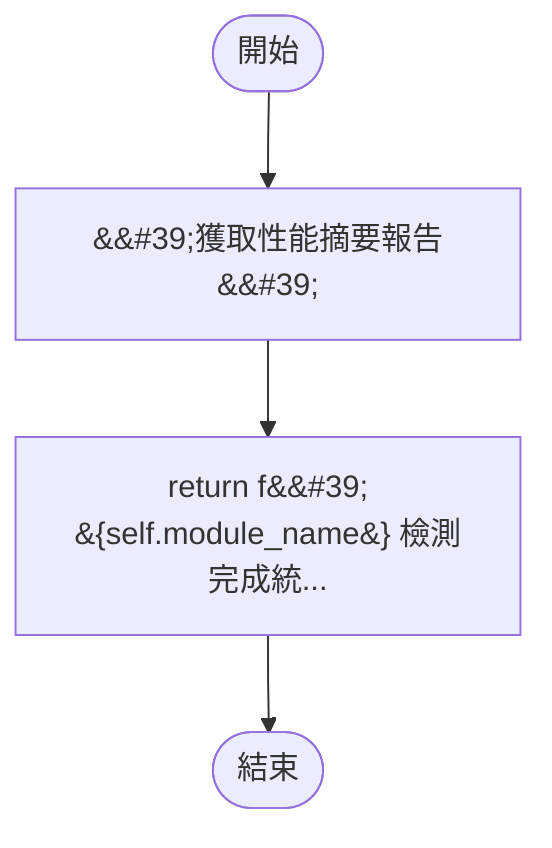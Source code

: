 flowchart TB
    n1([開始])
    n2([結束])
    n3[&amp;&#35;39;獲取性能摘要報告&amp;&#35;39;]
    n4[return f&amp;&#35;39;\n&#123;self.module_name&#125; 檢測完成統...]
    n1 --> n3
    n3 --> n4
    n4 --> n2